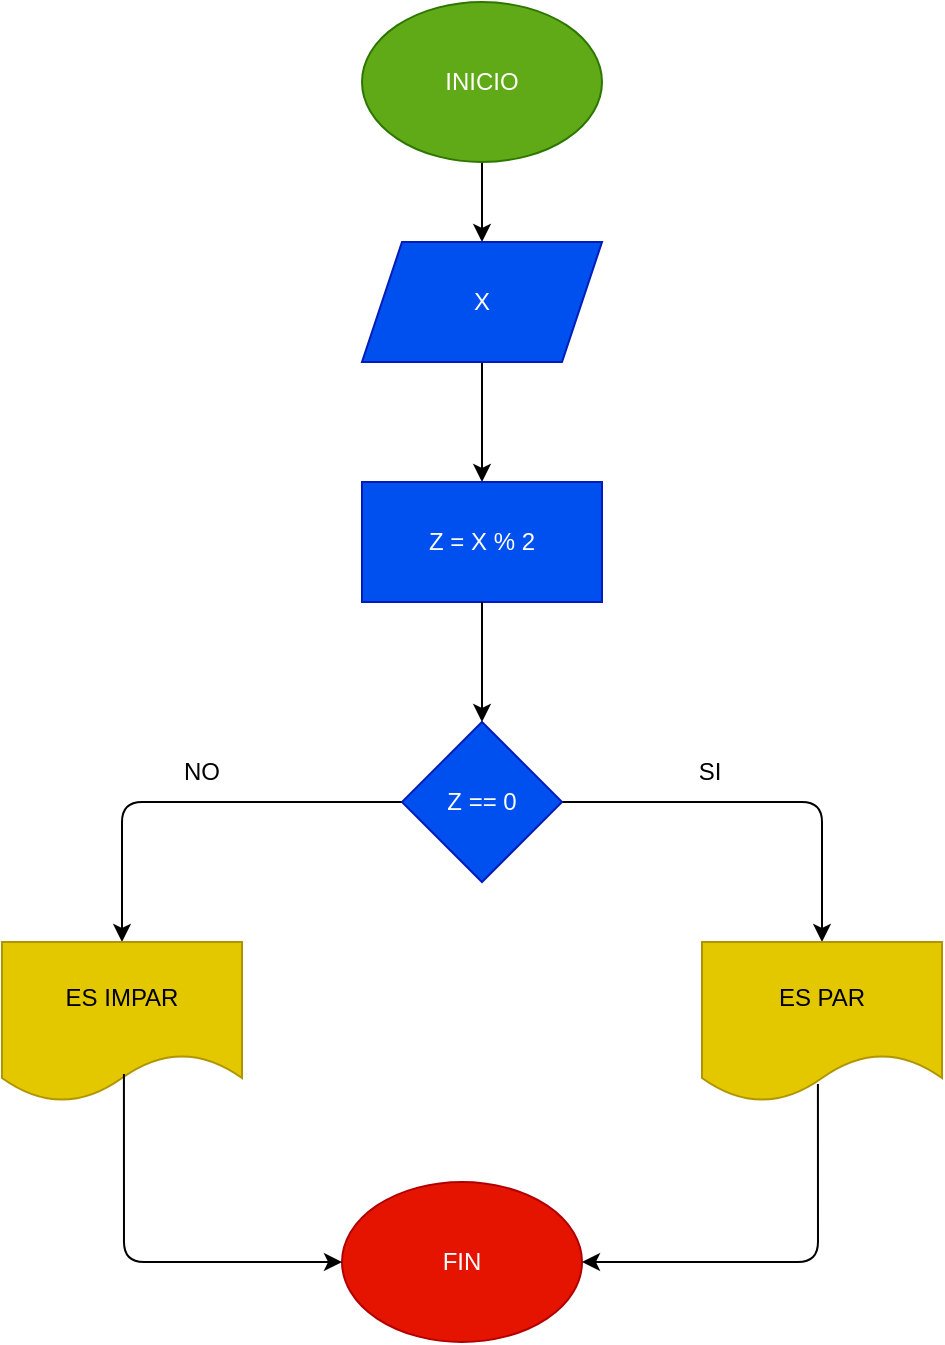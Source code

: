 <mxfile>
    <diagram id="9nMNrpcBvEdpKOnVJn1P" name="Página-1">
        <mxGraphModel dx="600" dy="478" grid="1" gridSize="10" guides="1" tooltips="1" connect="1" arrows="1" fold="1" page="1" pageScale="1" pageWidth="827" pageHeight="1169" math="0" shadow="0">
            <root>
                <mxCell id="0"/>
                <mxCell id="1" parent="0"/>
                <mxCell id="4" value="" style="edgeStyle=none;html=1;" parent="1" source="2" target="3" edge="1">
                    <mxGeometry relative="1" as="geometry"/>
                </mxCell>
                <mxCell id="2" value="INICIO" style="ellipse;whiteSpace=wrap;html=1;fillColor=#60a917;fontColor=#ffffff;strokeColor=#2D7600;" parent="1" vertex="1">
                    <mxGeometry x="270" y="40" width="120" height="80" as="geometry"/>
                </mxCell>
                <mxCell id="23" value="" style="edgeStyle=none;html=1;" parent="1" source="3" target="22" edge="1">
                    <mxGeometry relative="1" as="geometry"/>
                </mxCell>
                <mxCell id="3" value="X" style="shape=parallelogram;perimeter=parallelogramPerimeter;whiteSpace=wrap;html=1;fixedSize=1;fillColor=#0050ef;fontColor=#ffffff;strokeColor=#001DBC;" parent="1" vertex="1">
                    <mxGeometry x="270" y="160" width="120" height="60" as="geometry"/>
                </mxCell>
                <mxCell id="8" value="" style="edgeStyle=none;html=1;entryX=0.5;entryY=0;entryDx=0;entryDy=0;" parent="1" source="5" target="17" edge="1">
                    <mxGeometry relative="1" as="geometry">
                        <mxPoint x="500" y="510" as="targetPoint"/>
                        <Array as="points">
                            <mxPoint x="500" y="440"/>
                        </Array>
                    </mxGeometry>
                </mxCell>
                <mxCell id="10" value="" style="edgeStyle=none;html=1;entryX=0.5;entryY=0;entryDx=0;entryDy=0;" parent="1" source="5" target="16" edge="1">
                    <mxGeometry relative="1" as="geometry">
                        <mxPoint x="150" y="510" as="targetPoint"/>
                        <Array as="points">
                            <mxPoint x="150" y="440"/>
                        </Array>
                    </mxGeometry>
                </mxCell>
                <mxCell id="5" value="Z == 0" style="rhombus;whiteSpace=wrap;html=1;fillColor=#0050ef;fontColor=#ffffff;strokeColor=#001DBC;" parent="1" vertex="1">
                    <mxGeometry x="290" y="400" width="80" height="80" as="geometry"/>
                </mxCell>
                <mxCell id="12" value="NO" style="text;html=1;strokeColor=none;fillColor=none;align=center;verticalAlign=middle;whiteSpace=wrap;rounded=0;" parent="1" vertex="1">
                    <mxGeometry x="160" y="410" width="60" height="30" as="geometry"/>
                </mxCell>
                <mxCell id="13" value="SI" style="text;html=1;strokeColor=none;fillColor=none;align=center;verticalAlign=middle;whiteSpace=wrap;rounded=0;" parent="1" vertex="1">
                    <mxGeometry x="414" y="410" width="60" height="30" as="geometry"/>
                </mxCell>
                <mxCell id="16" value="ES IMPAR" style="shape=document;whiteSpace=wrap;html=1;boundedLbl=1;fillColor=#e3c800;fontColor=#000000;strokeColor=#B09500;" parent="1" vertex="1">
                    <mxGeometry x="90" y="510" width="120" height="80" as="geometry"/>
                </mxCell>
                <mxCell id="17" value="ES PAR" style="shape=document;whiteSpace=wrap;html=1;boundedLbl=1;fillColor=#e3c800;fontColor=#000000;strokeColor=#B09500;" parent="1" vertex="1">
                    <mxGeometry x="440" y="510" width="120" height="80" as="geometry"/>
                </mxCell>
                <mxCell id="18" value="FIN" style="ellipse;whiteSpace=wrap;html=1;fillColor=#e51400;fontColor=#ffffff;strokeColor=#B20000;" parent="1" vertex="1">
                    <mxGeometry x="260" y="630" width="120" height="80" as="geometry"/>
                </mxCell>
                <mxCell id="20" value="" style="endArrow=classic;html=1;exitX=0.508;exitY=0.825;exitDx=0;exitDy=0;entryX=0;entryY=0.5;entryDx=0;entryDy=0;exitPerimeter=0;" parent="1" source="16" target="18" edge="1">
                    <mxGeometry width="50" height="50" relative="1" as="geometry">
                        <mxPoint x="320" y="550" as="sourcePoint"/>
                        <mxPoint x="320" y="630" as="targetPoint"/>
                        <Array as="points">
                            <mxPoint x="151" y="670"/>
                        </Array>
                    </mxGeometry>
                </mxCell>
                <mxCell id="21" value="" style="endArrow=classic;html=1;exitX=0.483;exitY=0.888;exitDx=0;exitDy=0;exitPerimeter=0;" parent="1" source="17" target="18" edge="1">
                    <mxGeometry width="50" height="50" relative="1" as="geometry">
                        <mxPoint x="370" y="600" as="sourcePoint"/>
                        <mxPoint x="420" y="550" as="targetPoint"/>
                        <Array as="points">
                            <mxPoint x="498" y="670"/>
                        </Array>
                    </mxGeometry>
                </mxCell>
                <mxCell id="22" value="Z = X % 2" style="whiteSpace=wrap;html=1;fillColor=#0050ef;strokeColor=#001DBC;fontColor=#ffffff;" parent="1" vertex="1">
                    <mxGeometry x="270" y="280" width="120" height="60" as="geometry"/>
                </mxCell>
                <mxCell id="24" value="" style="endArrow=classic;html=1;exitX=0.5;exitY=1;exitDx=0;exitDy=0;" parent="1" source="22" target="5" edge="1">
                    <mxGeometry width="50" height="50" relative="1" as="geometry">
                        <mxPoint x="180" y="480" as="sourcePoint"/>
                        <mxPoint x="230" y="430" as="targetPoint"/>
                    </mxGeometry>
                </mxCell>
            </root>
        </mxGraphModel>
    </diagram>
</mxfile>